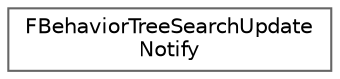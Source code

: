 digraph "Graphical Class Hierarchy"
{
 // INTERACTIVE_SVG=YES
 // LATEX_PDF_SIZE
  bgcolor="transparent";
  edge [fontname=Helvetica,fontsize=10,labelfontname=Helvetica,labelfontsize=10];
  node [fontname=Helvetica,fontsize=10,shape=box,height=0.2,width=0.4];
  rankdir="LR";
  Node0 [id="Node000000",label="FBehaviorTreeSearchUpdate\lNotify",height=0.2,width=0.4,color="grey40", fillcolor="white", style="filled",URL="$d0/dc3/structFBehaviorTreeSearchUpdateNotify.html",tooltip="instance notify data"];
}

